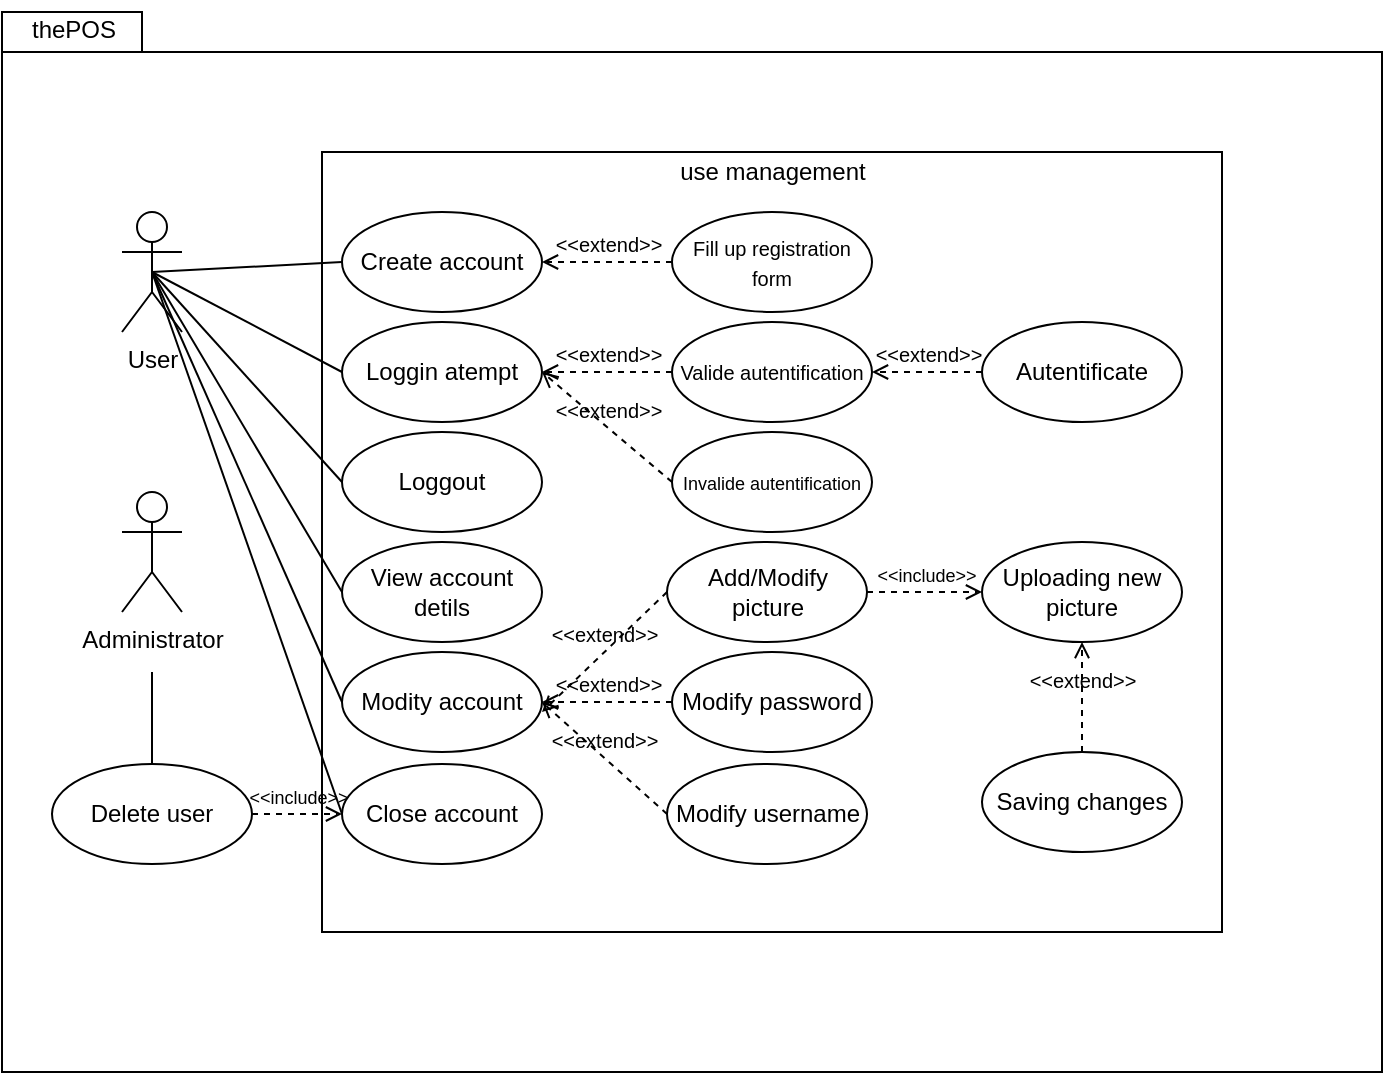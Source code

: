 <mxfile>
    <diagram name="Page-1" id="c4acf3e9-155e-7222-9cf6-157b1a14988f">
        <mxGraphModel dx="817" dy="596" grid="1" gridSize="10" guides="1" tooltips="1" connect="1" arrows="1" fold="1" page="1" pageScale="1" pageWidth="850" pageHeight="1100" background="none" math="0" shadow="0">
            <root>
                <mxCell id="0"/>
                <mxCell id="1" parent="0"/>
                <mxCell id="lgAIDfnBKUFEElDfHjq0-1" value="" style="shape=folder;fontStyle=1;spacingTop=10;tabWidth=70;tabHeight=20;tabPosition=left;html=1;" parent="1" vertex="1">
                    <mxGeometry x="40" y="30" width="690" height="530" as="geometry"/>
                </mxCell>
                <mxCell id="lgAIDfnBKUFEElDfHjq0-10" value="thePOS" style="text;html=1;strokeColor=none;fillColor=none;align=center;verticalAlign=middle;whiteSpace=wrap;rounded=0;" parent="1" vertex="1">
                    <mxGeometry x="46" y="24" width="60" height="30" as="geometry"/>
                </mxCell>
                <mxCell id="3" value="User" style="shape=umlActor;html=1;verticalLabelPosition=bottom;verticalAlign=top;align=center;" vertex="1" parent="1">
                    <mxGeometry x="100" y="130" width="30" height="60" as="geometry"/>
                </mxCell>
                <mxCell id="4" value="" style="rounded=0;whiteSpace=wrap;html=1;" vertex="1" parent="1">
                    <mxGeometry x="200" y="100" width="450" height="390" as="geometry"/>
                </mxCell>
                <mxCell id="5" value="Create account" style="ellipse;whiteSpace=wrap;html=1;" vertex="1" parent="1">
                    <mxGeometry x="210" y="130" width="100" height="50" as="geometry"/>
                </mxCell>
                <mxCell id="6" value="use management" style="text;html=1;strokeColor=none;fillColor=none;align=center;verticalAlign=middle;whiteSpace=wrap;rounded=0;" vertex="1" parent="1">
                    <mxGeometry x="372.5" y="95" width="105" height="30" as="geometry"/>
                </mxCell>
                <mxCell id="8" value="Administrator" style="shape=umlActor;html=1;verticalLabelPosition=bottom;verticalAlign=top;align=center;" vertex="1" parent="1">
                    <mxGeometry x="100" y="270" width="30" height="60" as="geometry"/>
                </mxCell>
                <mxCell id="12" value="Delete user" style="ellipse;whiteSpace=wrap;html=1;" vertex="1" parent="1">
                    <mxGeometry x="65" y="406" width="100" height="50" as="geometry"/>
                </mxCell>
                <mxCell id="15" value="" style="edgeStyle=none;html=1;endArrow=none;verticalAlign=bottom;exitX=0.5;exitY=0.5;exitDx=0;exitDy=0;exitPerimeter=0;entryX=0;entryY=0.5;entryDx=0;entryDy=0;" edge="1" parent="1" source="3" target="5">
                    <mxGeometry width="160" relative="1" as="geometry">
                        <mxPoint x="320" y="290" as="sourcePoint"/>
                        <mxPoint x="210" y="165" as="targetPoint"/>
                    </mxGeometry>
                </mxCell>
                <mxCell id="17" value="&lt;font style=&quot;font-size: 10px&quot;&gt;Fill up registration form&lt;/font&gt;" style="ellipse;whiteSpace=wrap;html=1;" vertex="1" parent="1">
                    <mxGeometry x="375" y="130" width="100" height="50" as="geometry"/>
                </mxCell>
                <mxCell id="18" value="&amp;lt;&amp;lt;extend&amp;gt;&amp;gt;" style="html=1;verticalAlign=bottom;labelBackgroundColor=none;endArrow=open;endFill=0;dashed=1;fontSize=10;exitX=0;exitY=0.5;exitDx=0;exitDy=0;" edge="1" parent="1" source="17" target="5">
                    <mxGeometry width="160" relative="1" as="geometry">
                        <mxPoint x="320" y="290" as="sourcePoint"/>
                        <mxPoint x="480" y="290" as="targetPoint"/>
                    </mxGeometry>
                </mxCell>
                <mxCell id="19" value="Autentificate" style="ellipse;whiteSpace=wrap;html=1;" vertex="1" parent="1">
                    <mxGeometry x="530" y="185" width="100" height="50" as="geometry"/>
                </mxCell>
                <mxCell id="20" value="Loggin atempt" style="ellipse;whiteSpace=wrap;html=1;" vertex="1" parent="1">
                    <mxGeometry x="210" y="185" width="100" height="50" as="geometry"/>
                </mxCell>
                <mxCell id="21" value="Loggout" style="ellipse;whiteSpace=wrap;html=1;" vertex="1" parent="1">
                    <mxGeometry x="210" y="240" width="100" height="50" as="geometry"/>
                </mxCell>
                <mxCell id="23" value="" style="endArrow=none;startArrow=none;endFill=0;startFill=0;endSize=8;html=1;verticalAlign=bottom;labelBackgroundColor=none;strokeWidth=1;fontSize=10;exitX=0.5;exitY=0.5;exitDx=0;exitDy=0;exitPerimeter=0;entryX=0;entryY=0.5;entryDx=0;entryDy=0;" edge="1" parent="1" source="3" target="20">
                    <mxGeometry width="160" relative="1" as="geometry">
                        <mxPoint x="320" y="290" as="sourcePoint"/>
                        <mxPoint x="480" y="290" as="targetPoint"/>
                    </mxGeometry>
                </mxCell>
                <mxCell id="24" value="" style="endArrow=none;startArrow=none;endFill=0;startFill=0;endSize=8;html=1;verticalAlign=bottom;labelBackgroundColor=none;strokeWidth=1;fontSize=10;entryX=0;entryY=0.5;entryDx=0;entryDy=0;exitX=0.5;exitY=0.5;exitDx=0;exitDy=0;exitPerimeter=0;" edge="1" parent="1" source="3" target="21">
                    <mxGeometry width="160" relative="1" as="geometry">
                        <mxPoint x="120" y="210" as="sourcePoint"/>
                        <mxPoint x="220" y="220" as="targetPoint"/>
                    </mxGeometry>
                </mxCell>
                <mxCell id="26" value="&lt;font style=&quot;font-size: 10px&quot;&gt;Valide autentification&lt;/font&gt;" style="ellipse;whiteSpace=wrap;html=1;" vertex="1" parent="1">
                    <mxGeometry x="375" y="185" width="100" height="50" as="geometry"/>
                </mxCell>
                <mxCell id="27" value="&lt;font style=&quot;font-size: 9px&quot;&gt;Invalide autentification&lt;/font&gt;" style="ellipse;whiteSpace=wrap;html=1;" vertex="1" parent="1">
                    <mxGeometry x="375" y="240" width="100" height="50" as="geometry"/>
                </mxCell>
                <mxCell id="28" value="&amp;lt;&amp;lt;extend&amp;gt;&amp;gt;" style="html=1;verticalAlign=bottom;labelBackgroundColor=none;endArrow=open;endFill=0;dashed=1;fontSize=10;exitX=0;exitY=0.5;exitDx=0;exitDy=0;entryX=1;entryY=0.5;entryDx=0;entryDy=0;" edge="1" parent="1" source="26" target="20">
                    <mxGeometry width="160" relative="1" as="geometry">
                        <mxPoint x="385.0" y="165" as="sourcePoint"/>
                        <mxPoint x="320.0" y="165" as="targetPoint"/>
                    </mxGeometry>
                </mxCell>
                <mxCell id="29" value="&amp;lt;&amp;lt;extend&amp;gt;&amp;gt;" style="html=1;verticalAlign=bottom;labelBackgroundColor=none;endArrow=open;endFill=0;dashed=1;fontSize=10;exitX=0;exitY=0.5;exitDx=0;exitDy=0;entryX=1;entryY=0.5;entryDx=0;entryDy=0;" edge="1" parent="1" source="19" target="26">
                    <mxGeometry width="160" relative="1" as="geometry">
                        <mxPoint x="385.0" y="220" as="sourcePoint"/>
                        <mxPoint x="320.0" y="220" as="targetPoint"/>
                    </mxGeometry>
                </mxCell>
                <mxCell id="30" value="&amp;lt;&amp;lt;extend&amp;gt;&amp;gt;" style="html=1;verticalAlign=bottom;labelBackgroundColor=none;endArrow=open;endFill=0;dashed=1;fontSize=10;exitX=0;exitY=0.5;exitDx=0;exitDy=0;entryX=1;entryY=0.5;entryDx=0;entryDy=0;" edge="1" parent="1" source="27" target="20">
                    <mxGeometry width="160" relative="1" as="geometry">
                        <mxPoint x="385.0" y="220" as="sourcePoint"/>
                        <mxPoint x="320.0" y="220" as="targetPoint"/>
                    </mxGeometry>
                </mxCell>
                <mxCell id="31" value="View account detils" style="ellipse;whiteSpace=wrap;html=1;" vertex="1" parent="1">
                    <mxGeometry x="210" y="295" width="100" height="50" as="geometry"/>
                </mxCell>
                <mxCell id="32" value="Modity account" style="ellipse;whiteSpace=wrap;html=1;" vertex="1" parent="1">
                    <mxGeometry x="210" y="350" width="100" height="50" as="geometry"/>
                </mxCell>
                <mxCell id="33" value="Close account" style="ellipse;whiteSpace=wrap;html=1;" vertex="1" parent="1">
                    <mxGeometry x="210" y="406" width="100" height="50" as="geometry"/>
                </mxCell>
                <mxCell id="36" value="" style="endArrow=none;startArrow=none;endFill=0;startFill=0;endSize=8;html=1;verticalAlign=bottom;labelBackgroundColor=none;strokeWidth=1;fontSize=10;entryX=0;entryY=0.5;entryDx=0;entryDy=0;exitX=0.5;exitY=0.5;exitDx=0;exitDy=0;exitPerimeter=0;" edge="1" parent="1" source="3" target="31">
                    <mxGeometry width="160" relative="1" as="geometry">
                        <mxPoint x="130" y="220" as="sourcePoint"/>
                        <mxPoint x="220" y="275" as="targetPoint"/>
                    </mxGeometry>
                </mxCell>
                <mxCell id="37" value="" style="endArrow=none;startArrow=none;endFill=0;startFill=0;endSize=8;html=1;verticalAlign=bottom;labelBackgroundColor=none;strokeWidth=1;fontSize=10;entryX=0;entryY=0.5;entryDx=0;entryDy=0;exitX=0.5;exitY=0.5;exitDx=0;exitDy=0;exitPerimeter=0;" edge="1" parent="1" source="3" target="32">
                    <mxGeometry width="160" relative="1" as="geometry">
                        <mxPoint x="125" y="220" as="sourcePoint"/>
                        <mxPoint x="220" y="330" as="targetPoint"/>
                    </mxGeometry>
                </mxCell>
                <mxCell id="40" value="" style="endArrow=none;startArrow=none;endFill=0;startFill=0;endSize=8;html=1;verticalAlign=bottom;labelBackgroundColor=none;strokeWidth=1;fontSize=10;exitX=0.5;exitY=0.5;exitDx=0;exitDy=0;exitPerimeter=0;entryX=0;entryY=0.5;entryDx=0;entryDy=0;" edge="1" parent="1" source="3" target="33">
                    <mxGeometry width="160" relative="1" as="geometry">
                        <mxPoint x="76.5" y="345" as="sourcePoint"/>
                        <mxPoint x="165.5" y="450" as="targetPoint"/>
                    </mxGeometry>
                </mxCell>
                <mxCell id="44" value="" style="endArrow=none;startArrow=none;endFill=0;startFill=0;endSize=8;html=1;verticalAlign=bottom;labelBackgroundColor=none;strokeWidth=1;fontSize=10;entryX=0.5;entryY=0;entryDx=0;entryDy=0;" edge="1" parent="1" target="12">
                    <mxGeometry width="160" relative="1" as="geometry">
                        <mxPoint x="115" y="360" as="sourcePoint"/>
                        <mxPoint x="220" y="441" as="targetPoint"/>
                    </mxGeometry>
                </mxCell>
                <mxCell id="45" value="&amp;lt;&amp;lt;include&amp;gt;&amp;gt;" style="html=1;verticalAlign=bottom;labelBackgroundColor=none;endArrow=open;endFill=0;dashed=1;fontSize=9;strokeWidth=1;exitX=1;exitY=0.5;exitDx=0;exitDy=0;entryX=0;entryY=0.5;entryDx=0;entryDy=0;" edge="1" parent="1" source="12" target="33">
                    <mxGeometry width="160" relative="1" as="geometry">
                        <mxPoint x="320" y="280" as="sourcePoint"/>
                        <mxPoint x="480" y="280" as="targetPoint"/>
                    </mxGeometry>
                </mxCell>
                <mxCell id="46" value="Add/Modify picture" style="ellipse;whiteSpace=wrap;html=1;" vertex="1" parent="1">
                    <mxGeometry x="372.5" y="295" width="100" height="50" as="geometry"/>
                </mxCell>
                <mxCell id="47" value="Modify password" style="ellipse;whiteSpace=wrap;html=1;" vertex="1" parent="1">
                    <mxGeometry x="375" y="350" width="100" height="50" as="geometry"/>
                </mxCell>
                <mxCell id="48" value="Modify username" style="ellipse;whiteSpace=wrap;html=1;" vertex="1" parent="1">
                    <mxGeometry x="372.5" y="406" width="100" height="50" as="geometry"/>
                </mxCell>
                <mxCell id="49" value="&amp;lt;&amp;lt;extend&amp;gt;&amp;gt;" style="html=1;verticalAlign=bottom;labelBackgroundColor=none;endArrow=open;endFill=0;dashed=1;fontSize=10;exitX=0;exitY=0.5;exitDx=0;exitDy=0;entryX=1;entryY=0.5;entryDx=0;entryDy=0;" edge="1" parent="1" source="48" target="32">
                    <mxGeometry width="160" relative="1" as="geometry">
                        <mxPoint x="355.0" y="425" as="sourcePoint"/>
                        <mxPoint x="290.0" y="370" as="targetPoint"/>
                    </mxGeometry>
                </mxCell>
                <mxCell id="50" value="&amp;lt;&amp;lt;extend&amp;gt;&amp;gt;" style="html=1;verticalAlign=bottom;labelBackgroundColor=none;endArrow=open;endFill=0;dashed=1;fontSize=10;exitX=0;exitY=0.5;exitDx=0;exitDy=0;entryX=1;entryY=0.5;entryDx=0;entryDy=0;" edge="1" parent="1" source="47" target="32">
                    <mxGeometry width="160" relative="1" as="geometry">
                        <mxPoint x="382.5" y="441" as="sourcePoint"/>
                        <mxPoint x="320.0" y="385" as="targetPoint"/>
                    </mxGeometry>
                </mxCell>
                <mxCell id="51" value="&amp;lt;&amp;lt;extend&amp;gt;&amp;gt;" style="html=1;verticalAlign=bottom;labelBackgroundColor=none;endArrow=open;endFill=0;dashed=1;fontSize=10;exitX=0;exitY=0.5;exitDx=0;exitDy=0;" edge="1" parent="1" source="46">
                    <mxGeometry width="160" relative="1" as="geometry">
                        <mxPoint x="385.0" y="385" as="sourcePoint"/>
                        <mxPoint x="310" y="380" as="targetPoint"/>
                    </mxGeometry>
                </mxCell>
                <mxCell id="52" value="Uploading new picture" style="ellipse;whiteSpace=wrap;html=1;" vertex="1" parent="1">
                    <mxGeometry x="530" y="295" width="100" height="50" as="geometry"/>
                </mxCell>
                <mxCell id="53" value="&amp;lt;&amp;lt;include&amp;gt;&amp;gt;" style="html=1;verticalAlign=bottom;labelBackgroundColor=none;endArrow=open;endFill=0;dashed=1;fontSize=9;strokeWidth=1;exitX=1;exitY=0.5;exitDx=0;exitDy=0;entryX=0;entryY=0.5;entryDx=0;entryDy=0;" edge="1" parent="1" source="46" target="52">
                    <mxGeometry width="160" relative="1" as="geometry">
                        <mxPoint x="175" y="441" as="sourcePoint"/>
                        <mxPoint x="220" y="441" as="targetPoint"/>
                    </mxGeometry>
                </mxCell>
                <mxCell id="54" value="Saving changes" style="ellipse;whiteSpace=wrap;html=1;" vertex="1" parent="1">
                    <mxGeometry x="530" y="400" width="100" height="50" as="geometry"/>
                </mxCell>
                <mxCell id="57" value="&amp;lt;&amp;lt;extend&amp;gt;&amp;gt;" style="html=1;verticalAlign=bottom;labelBackgroundColor=none;endArrow=open;endFill=0;dashed=1;fontSize=10;entryX=0.5;entryY=1;entryDx=0;entryDy=0;exitX=0.5;exitY=0;exitDx=0;exitDy=0;" edge="1" parent="1" source="54" target="52">
                    <mxGeometry width="160" relative="1" as="geometry">
                        <mxPoint x="540" y="220" as="sourcePoint"/>
                        <mxPoint x="485.0" y="220" as="targetPoint"/>
                    </mxGeometry>
                </mxCell>
            </root>
        </mxGraphModel>
    </diagram>
</mxfile>